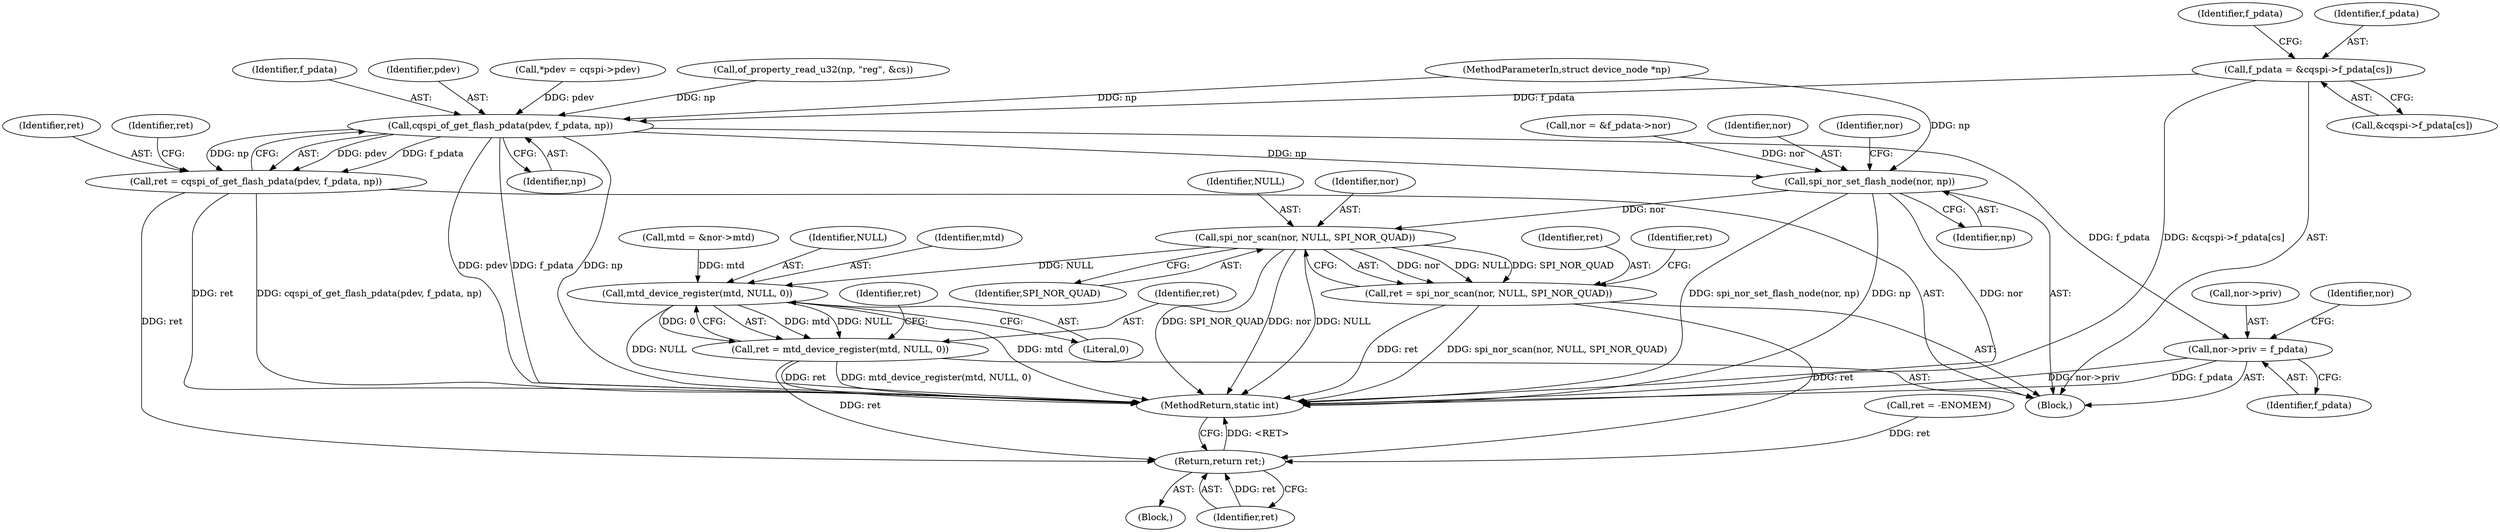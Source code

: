digraph "0_linux_193e87143c290ec16838f5368adc0e0bc94eb931@array" {
"1000146" [label="(Call,f_pdata = &cqspi->f_pdata[cs])"];
"1000166" [label="(Call,cqspi_of_get_flash_pdata(pdev, f_pdata, np))"];
"1000164" [label="(Call,ret = cqspi_of_get_flash_pdata(pdev, f_pdata, np))"];
"1000314" [label="(Return,return ret;)"];
"1000195" [label="(Call,spi_nor_set_flash_node(nor, np))"];
"1000262" [label="(Call,spi_nor_scan(nor, NULL, SPI_NOR_QUAD))"];
"1000260" [label="(Call,ret = spi_nor_scan(nor, NULL, SPI_NOR_QUAD))"];
"1000271" [label="(Call,mtd_device_register(mtd, NULL, 0))"];
"1000269" [label="(Call,ret = mtd_device_register(mtd, NULL, 0))"];
"1000198" [label="(Call,nor->priv = f_pdata)"];
"1000199" [label="(Call,nor->priv)"];
"1000314" [label="(Return,return ret;)"];
"1000269" [label="(Call,ret = mtd_device_register(mtd, NULL, 0))"];
"1000255" [label="(Call,ret = -ENOMEM)"];
"1000267" [label="(Identifier,ret)"];
"1000274" [label="(Literal,0)"];
"1000264" [label="(Identifier,NULL)"];
"1000271" [label="(Call,mtd_device_register(mtd, NULL, 0))"];
"1000200" [label="(Identifier,nor)"];
"1000165" [label="(Identifier,ret)"];
"1000265" [label="(Identifier,SPI_NOR_QUAD)"];
"1000202" [label="(Identifier,f_pdata)"];
"1000169" [label="(Identifier,np)"];
"1000106" [label="(Call,*pdev = cqspi->pdev)"];
"1000156" [label="(Identifier,f_pdata)"];
"1000167" [label="(Identifier,pdev)"];
"1000262" [label="(Call,spi_nor_scan(nor, NULL, SPI_NOR_QUAD))"];
"1000263" [label="(Identifier,nor)"];
"1000273" [label="(Identifier,NULL)"];
"1000103" [label="(MethodParameterIn,struct device_node *np)"];
"1000171" [label="(Identifier,ret)"];
"1000276" [label="(Identifier,ret)"];
"1000104" [label="(Block,)"];
"1000173" [label="(Call,nor = &f_pdata->nor)"];
"1000270" [label="(Identifier,ret)"];
"1000126" [label="(Call,of_property_read_u32(np, \"reg\", &cs))"];
"1000260" [label="(Call,ret = spi_nor_scan(nor, NULL, SPI_NOR_QUAD))"];
"1000147" [label="(Identifier,f_pdata)"];
"1000315" [label="(Identifier,ret)"];
"1000168" [label="(Identifier,f_pdata)"];
"1000166" [label="(Call,cqspi_of_get_flash_pdata(pdev, f_pdata, np))"];
"1000124" [label="(Block,)"];
"1000198" [label="(Call,nor->priv = f_pdata)"];
"1000196" [label="(Identifier,nor)"];
"1000272" [label="(Identifier,mtd)"];
"1000164" [label="(Call,ret = cqspi_of_get_flash_pdata(pdev, f_pdata, np))"];
"1000261" [label="(Identifier,ret)"];
"1000205" [label="(Identifier,nor)"];
"1000197" [label="(Identifier,np)"];
"1000179" [label="(Call,mtd = &nor->mtd)"];
"1000195" [label="(Call,spi_nor_set_flash_node(nor, np))"];
"1000146" [label="(Call,f_pdata = &cqspi->f_pdata[cs])"];
"1000148" [label="(Call,&cqspi->f_pdata[cs])"];
"1000316" [label="(MethodReturn,static int)"];
"1000146" -> "1000124"  [label="AST: "];
"1000146" -> "1000148"  [label="CFG: "];
"1000147" -> "1000146"  [label="AST: "];
"1000148" -> "1000146"  [label="AST: "];
"1000156" -> "1000146"  [label="CFG: "];
"1000146" -> "1000316"  [label="DDG: &cqspi->f_pdata[cs]"];
"1000146" -> "1000166"  [label="DDG: f_pdata"];
"1000166" -> "1000164"  [label="AST: "];
"1000166" -> "1000169"  [label="CFG: "];
"1000167" -> "1000166"  [label="AST: "];
"1000168" -> "1000166"  [label="AST: "];
"1000169" -> "1000166"  [label="AST: "];
"1000164" -> "1000166"  [label="CFG: "];
"1000166" -> "1000316"  [label="DDG: f_pdata"];
"1000166" -> "1000316"  [label="DDG: np"];
"1000166" -> "1000316"  [label="DDG: pdev"];
"1000166" -> "1000164"  [label="DDG: pdev"];
"1000166" -> "1000164"  [label="DDG: f_pdata"];
"1000166" -> "1000164"  [label="DDG: np"];
"1000106" -> "1000166"  [label="DDG: pdev"];
"1000126" -> "1000166"  [label="DDG: np"];
"1000103" -> "1000166"  [label="DDG: np"];
"1000166" -> "1000195"  [label="DDG: np"];
"1000166" -> "1000198"  [label="DDG: f_pdata"];
"1000164" -> "1000124"  [label="AST: "];
"1000165" -> "1000164"  [label="AST: "];
"1000171" -> "1000164"  [label="CFG: "];
"1000164" -> "1000316"  [label="DDG: cqspi_of_get_flash_pdata(pdev, f_pdata, np)"];
"1000164" -> "1000316"  [label="DDG: ret"];
"1000164" -> "1000314"  [label="DDG: ret"];
"1000314" -> "1000104"  [label="AST: "];
"1000314" -> "1000315"  [label="CFG: "];
"1000315" -> "1000314"  [label="AST: "];
"1000316" -> "1000314"  [label="CFG: "];
"1000314" -> "1000316"  [label="DDG: <RET>"];
"1000315" -> "1000314"  [label="DDG: ret"];
"1000269" -> "1000314"  [label="DDG: ret"];
"1000260" -> "1000314"  [label="DDG: ret"];
"1000255" -> "1000314"  [label="DDG: ret"];
"1000195" -> "1000124"  [label="AST: "];
"1000195" -> "1000197"  [label="CFG: "];
"1000196" -> "1000195"  [label="AST: "];
"1000197" -> "1000195"  [label="AST: "];
"1000200" -> "1000195"  [label="CFG: "];
"1000195" -> "1000316"  [label="DDG: spi_nor_set_flash_node(nor, np)"];
"1000195" -> "1000316"  [label="DDG: np"];
"1000195" -> "1000316"  [label="DDG: nor"];
"1000173" -> "1000195"  [label="DDG: nor"];
"1000103" -> "1000195"  [label="DDG: np"];
"1000195" -> "1000262"  [label="DDG: nor"];
"1000262" -> "1000260"  [label="AST: "];
"1000262" -> "1000265"  [label="CFG: "];
"1000263" -> "1000262"  [label="AST: "];
"1000264" -> "1000262"  [label="AST: "];
"1000265" -> "1000262"  [label="AST: "];
"1000260" -> "1000262"  [label="CFG: "];
"1000262" -> "1000316"  [label="DDG: SPI_NOR_QUAD"];
"1000262" -> "1000316"  [label="DDG: nor"];
"1000262" -> "1000316"  [label="DDG: NULL"];
"1000262" -> "1000260"  [label="DDG: nor"];
"1000262" -> "1000260"  [label="DDG: NULL"];
"1000262" -> "1000260"  [label="DDG: SPI_NOR_QUAD"];
"1000262" -> "1000271"  [label="DDG: NULL"];
"1000260" -> "1000124"  [label="AST: "];
"1000261" -> "1000260"  [label="AST: "];
"1000267" -> "1000260"  [label="CFG: "];
"1000260" -> "1000316"  [label="DDG: spi_nor_scan(nor, NULL, SPI_NOR_QUAD)"];
"1000260" -> "1000316"  [label="DDG: ret"];
"1000271" -> "1000269"  [label="AST: "];
"1000271" -> "1000274"  [label="CFG: "];
"1000272" -> "1000271"  [label="AST: "];
"1000273" -> "1000271"  [label="AST: "];
"1000274" -> "1000271"  [label="AST: "];
"1000269" -> "1000271"  [label="CFG: "];
"1000271" -> "1000316"  [label="DDG: NULL"];
"1000271" -> "1000316"  [label="DDG: mtd"];
"1000271" -> "1000269"  [label="DDG: mtd"];
"1000271" -> "1000269"  [label="DDG: NULL"];
"1000271" -> "1000269"  [label="DDG: 0"];
"1000179" -> "1000271"  [label="DDG: mtd"];
"1000269" -> "1000124"  [label="AST: "];
"1000270" -> "1000269"  [label="AST: "];
"1000276" -> "1000269"  [label="CFG: "];
"1000269" -> "1000316"  [label="DDG: ret"];
"1000269" -> "1000316"  [label="DDG: mtd_device_register(mtd, NULL, 0)"];
"1000198" -> "1000124"  [label="AST: "];
"1000198" -> "1000202"  [label="CFG: "];
"1000199" -> "1000198"  [label="AST: "];
"1000202" -> "1000198"  [label="AST: "];
"1000205" -> "1000198"  [label="CFG: "];
"1000198" -> "1000316"  [label="DDG: nor->priv"];
"1000198" -> "1000316"  [label="DDG: f_pdata"];
}
